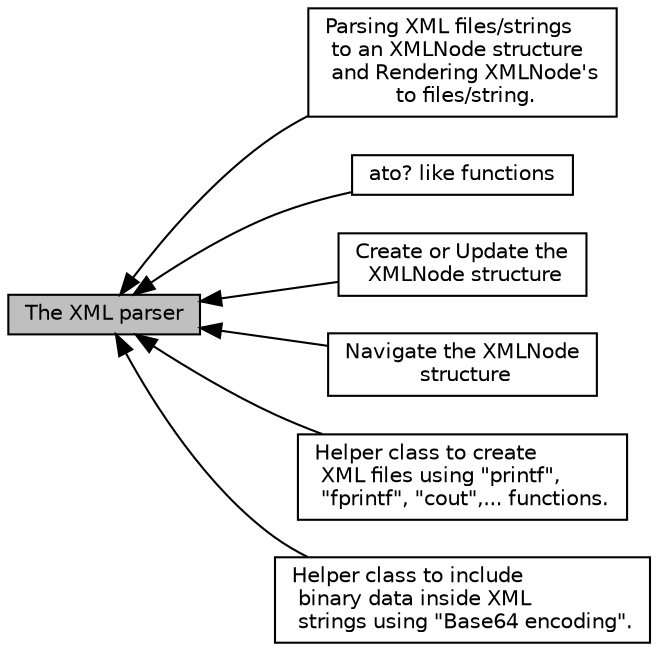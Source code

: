 digraph "The XML parser"
{
  edge [fontname="Helvetica",fontsize="10",labelfontname="Helvetica",labelfontsize="10"];
  node [fontname="Helvetica",fontsize="10",shape=box];
  rankdir=LR;
  Node2 [label="Parsing XML files/strings\l to an XMLNode structure\l and Rendering XMLNode's\l to files/string.",height=0.2,width=0.4,color="black", fillcolor="white", style="filled",URL="$group__conversions.html",tooltip=" "];
  Node5 [label="ato? like functions",height=0.2,width=0.4,color="black", fillcolor="white", style="filled",URL="$group__ato_x.html",tooltip=" "];
  Node4 [label="Create or Update the\l XMLNode structure",height=0.2,width=0.4,color="black", fillcolor="white", style="filled",URL="$group__xml_modify.html",tooltip=" "];
  Node3 [label="Navigate the XMLNode\l structure",height=0.2,width=0.4,color="black", fillcolor="white", style="filled",URL="$group__navigate.html",tooltip=" "];
  Node6 [label="Helper class to create\l XML files using \"printf\",\l \"fprintf\", \"cout\",... functions.",height=0.2,width=0.4,color="black", fillcolor="white", style="filled",URL="$group___to_x_m_l_string_tool.html",tooltip=" "];
  Node7 [label="Helper class to include\l binary data inside XML\l strings using \"Base64 encoding\".",height=0.2,width=0.4,color="black", fillcolor="white", style="filled",URL="$group___x_m_l_parser_base64_tool.html",tooltip=" "];
  Node1 [label="The XML parser",height=0.2,width=0.4,color="black", fillcolor="grey75", style="filled", fontcolor="black",tooltip=" "];
  Node1->Node2 [shape=plaintext, dir="back", style="solid"];
  Node1->Node3 [shape=plaintext, dir="back", style="solid"];
  Node1->Node4 [shape=plaintext, dir="back", style="solid"];
  Node1->Node5 [shape=plaintext, dir="back", style="solid"];
  Node1->Node6 [shape=plaintext, dir="back", style="solid"];
  Node1->Node7 [shape=plaintext, dir="back", style="solid"];
}
